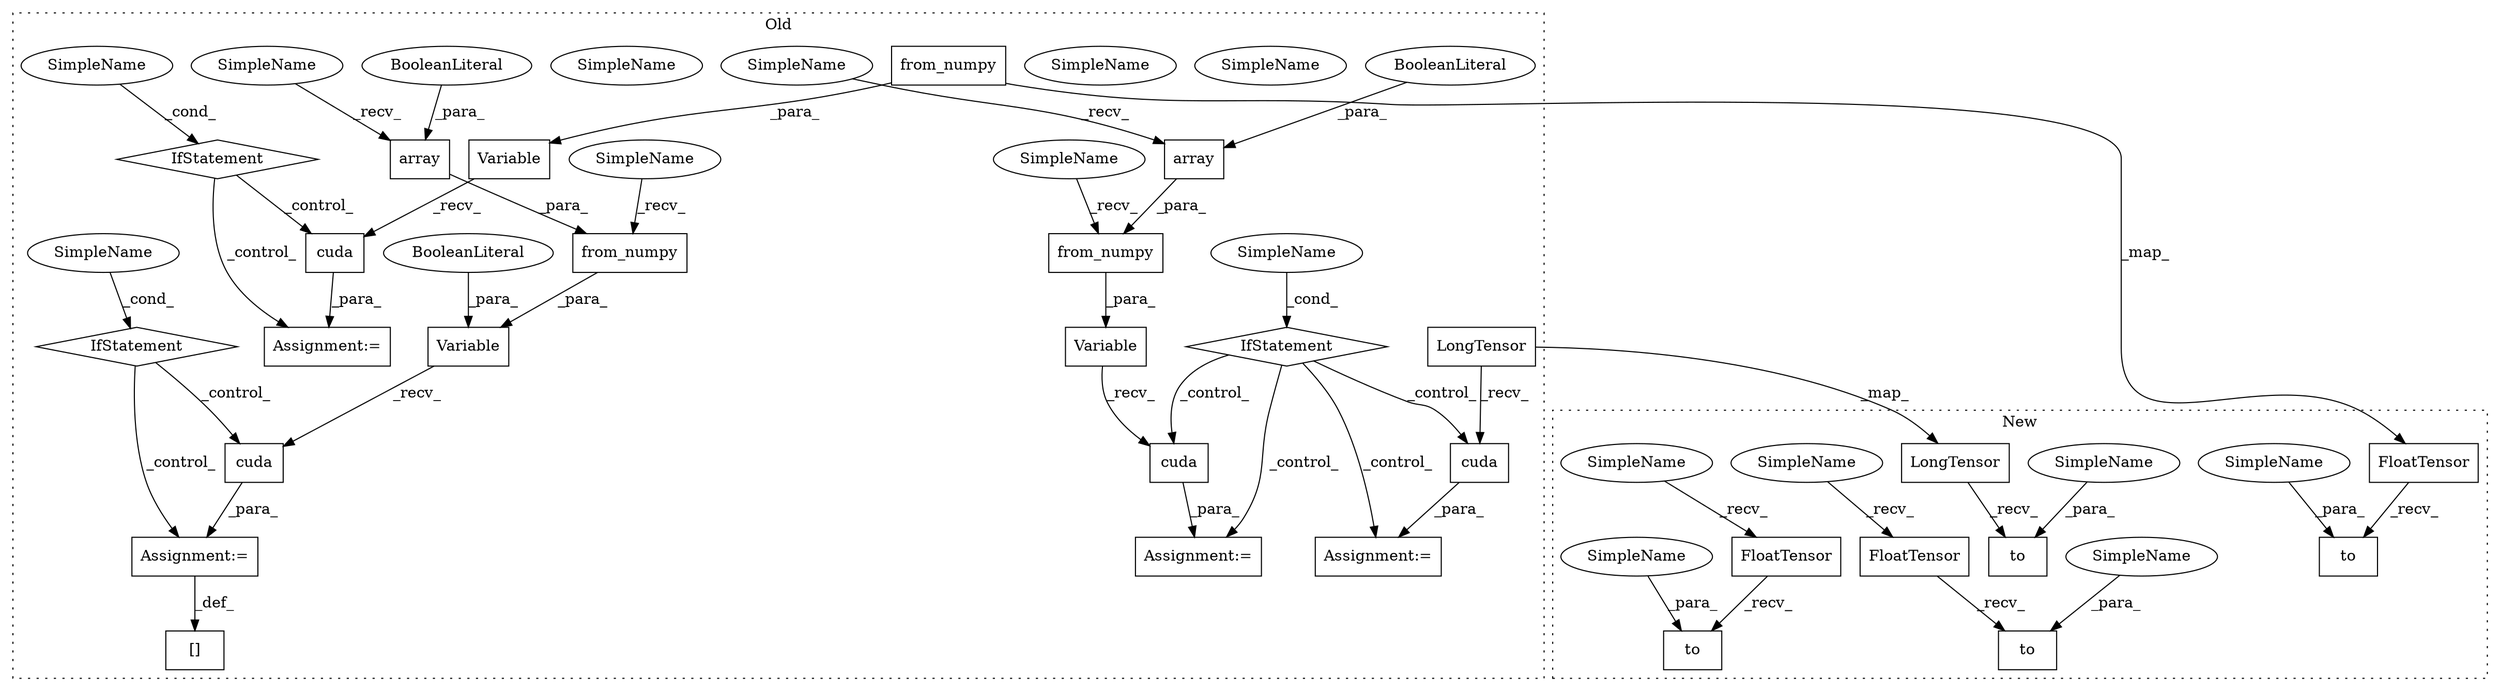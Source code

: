 digraph G {
subgraph cluster0 {
1 [label="from_numpy" a="32" s="3056,3077" l="11,1" shape="box"];
3 [label="Variable" a="32" s="3041,3078" l="9,1" shape="box"];
4 [label="cuda" a="32" s="3125" l="6" shape="box"];
5 [label="IfStatement" a="25" s="3085,3093" l="4,2" shape="diamond"];
7 [label="Assignment:=" a="7" s="3113" l="1" shape="box"];
8 [label="SimpleName" a="42" s="3089" l="4" shape="ellipse"];
10 [label="cuda" a="32" s="2799" l="6" shape="box"];
11 [label="SimpleName" a="42" s="2755" l="4" shape="ellipse"];
12 [label="IfStatement" a="25" s="2751,2759" l="4,2" shape="diamond"];
13 [label="Assignment:=" a="7" s="2784" l="1" shape="box"];
14 [label="Variable" a="32" s="2680,2742" l="9,1" shape="box"];
15 [label="from_numpy" a="32" s="2695,2736" l="11,1" shape="box"];
16 [label="array" a="32" s="2712,2735" l="6,1" shape="box"];
19 [label="cuda" a="32" s="2571" l="6" shape="box"];
20 [label="[]" a="2" s="2953,2976" l="11,1" shape="box"];
21 [label="cuda" a="32" s="2537" l="6" shape="box"];
22 [label="Variable" a="32" s="2401,2453" l="9,1" shape="box"];
23 [label="array" a="32" s="2433,2451" l="6,1" shape="box"];
24 [label="IfStatement" a="25" s="2501,2509" l="4,2" shape="diamond"];
25 [label="BooleanLiteral" a="9" s="2730" l="5" shape="ellipse"];
26 [label="BooleanLiteral" a="9" s="2738" l="4" shape="ellipse"];
27 [label="BooleanLiteral" a="9" s="2446" l="5" shape="ellipse"];
28 [label="LongTensor" a="32" s="2476,2494" l="11,1" shape="box"];
31 [label="SimpleName" a="42" s="2505" l="4" shape="ellipse"];
33 [label="Assignment:=" a="7" s="2527" l="1" shape="box"];
34 [label="Assignment:=" a="7" s="2560" l="1" shape="box"];
35 [label="from_numpy" a="32" s="2416,2452" l="11,1" shape="box"];
36 [label="SimpleName" a="42" s="2689" l="5" shape="ellipse"];
37 [label="SimpleName" a="42" s="2410" l="5" shape="ellipse"];
38 [label="SimpleName" a="42" s="2505" l="4" shape="ellipse"];
39 [label="SimpleName" a="42" s="3089" l="4" shape="ellipse"];
40 [label="SimpleName" a="42" s="2755" l="4" shape="ellipse"];
41 [label="SimpleName" a="42" s="2427" l="5" shape="ellipse"];
42 [label="SimpleName" a="42" s="2706" l="5" shape="ellipse"];
label = "Old";
style="dotted";
}
subgraph cluster1 {
2 [label="FloatTensor" a="32" s="2821,2843" l="12,1" shape="box"];
6 [label="to" a="32" s="2845,2854" l="3,1" shape="box"];
9 [label="to" a="32" s="2387,2396" l="3,1" shape="box"];
17 [label="FloatTensor" a="32" s="2367,2385" l="12,1" shape="box"];
18 [label="to" a="32" s="2577,2586" l="3,1" shape="box"];
29 [label="LongTensor" a="32" s="2419,2437" l="11,1" shape="box"];
30 [label="FloatTensor" a="32" s="2552,2575" l="12,1" shape="box"];
32 [label="to" a="32" s="2439,2448" l="3,1" shape="box"];
43 [label="SimpleName" a="42" s="2848" l="6" shape="ellipse"];
44 [label="SimpleName" a="42" s="2390" l="6" shape="ellipse"];
45 [label="SimpleName" a="42" s="2442" l="6" shape="ellipse"];
46 [label="SimpleName" a="42" s="2580" l="6" shape="ellipse"];
47 [label="SimpleName" a="42" s="2361" l="5" shape="ellipse"];
48 [label="SimpleName" a="42" s="2546" l="5" shape="ellipse"];
label = "New";
style="dotted";
}
1 -> 2 [label="_map_"];
1 -> 3 [label="_para_"];
2 -> 6 [label="_recv_"];
3 -> 4 [label="_recv_"];
4 -> 7 [label="_para_"];
5 -> 4 [label="_control_"];
5 -> 7 [label="_control_"];
10 -> 13 [label="_para_"];
12 -> 13 [label="_control_"];
12 -> 10 [label="_control_"];
13 -> 20 [label="_def_"];
14 -> 10 [label="_recv_"];
15 -> 14 [label="_para_"];
16 -> 15 [label="_para_"];
17 -> 9 [label="_recv_"];
19 -> 34 [label="_para_"];
21 -> 33 [label="_para_"];
22 -> 21 [label="_recv_"];
23 -> 35 [label="_para_"];
24 -> 21 [label="_control_"];
24 -> 19 [label="_control_"];
24 -> 34 [label="_control_"];
24 -> 33 [label="_control_"];
25 -> 16 [label="_para_"];
26 -> 14 [label="_para_"];
27 -> 23 [label="_para_"];
28 -> 29 [label="_map_"];
28 -> 19 [label="_recv_"];
29 -> 32 [label="_recv_"];
30 -> 18 [label="_recv_"];
35 -> 22 [label="_para_"];
36 -> 15 [label="_recv_"];
37 -> 35 [label="_recv_"];
38 -> 24 [label="_cond_"];
39 -> 5 [label="_cond_"];
40 -> 12 [label="_cond_"];
41 -> 23 [label="_recv_"];
42 -> 16 [label="_recv_"];
43 -> 6 [label="_para_"];
44 -> 9 [label="_para_"];
45 -> 32 [label="_para_"];
46 -> 18 [label="_para_"];
47 -> 17 [label="_recv_"];
48 -> 30 [label="_recv_"];
}
